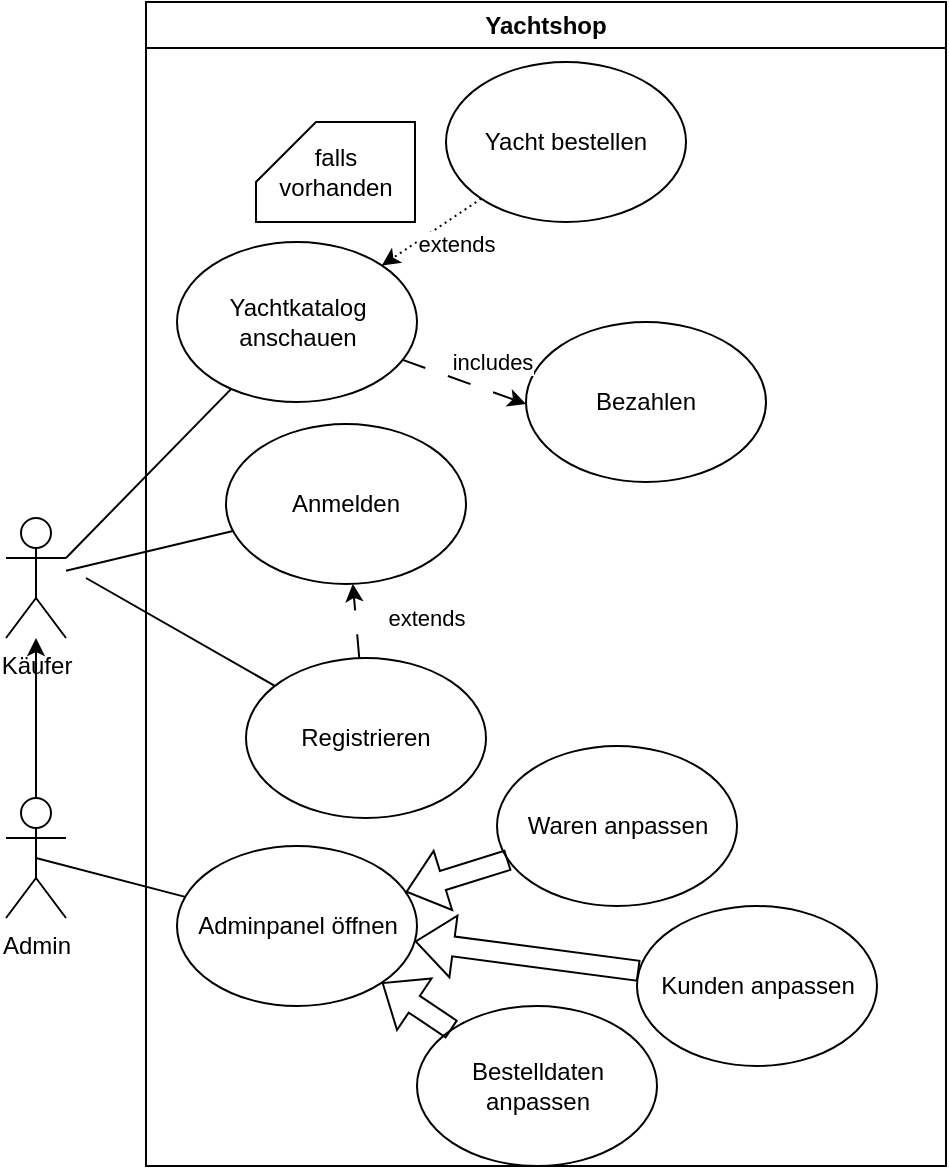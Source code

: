 <mxfile version="23.1.7" type="device">
  <diagram name="Page-1" id="e7e014a7-5840-1c2e-5031-d8a46d1fe8dd">
    <mxGraphModel dx="795" dy="431" grid="1" gridSize="10" guides="1" tooltips="1" connect="1" arrows="1" fold="1" page="1" pageScale="1" pageWidth="1169" pageHeight="826" background="none" math="0" shadow="0">
      <root>
        <mxCell id="0" />
        <mxCell id="1" parent="0" />
        <mxCell id="2" value="Yachtshop" style="swimlane;whiteSpace=wrap" parent="1" vertex="1">
          <mxGeometry x="150" y="122" width="400" height="582" as="geometry" />
        </mxCell>
        <mxCell id="ApEbpIXzovB2bQ3v0SVJ-53" value="Yachtkatalog anschauen" style="ellipse;whiteSpace=wrap;html=1;" vertex="1" parent="2">
          <mxGeometry x="15.5" y="120" width="120" height="80" as="geometry" />
        </mxCell>
        <mxCell id="ApEbpIXzovB2bQ3v0SVJ-54" value="Yacht bestellen" style="ellipse;whiteSpace=wrap;html=1;" vertex="1" parent="2">
          <mxGeometry x="150" y="30" width="120" height="80" as="geometry" />
        </mxCell>
        <mxCell id="ApEbpIXzovB2bQ3v0SVJ-55" value="Bezahlen" style="ellipse;whiteSpace=wrap;html=1;" vertex="1" parent="2">
          <mxGeometry x="190" y="160" width="120" height="80" as="geometry" />
        </mxCell>
        <mxCell id="ApEbpIXzovB2bQ3v0SVJ-56" value="Anmelden" style="ellipse;whiteSpace=wrap;html=1;" vertex="1" parent="2">
          <mxGeometry x="40" y="211" width="120" height="80" as="geometry" />
        </mxCell>
        <mxCell id="ApEbpIXzovB2bQ3v0SVJ-57" value="Adminpanel öffnen" style="ellipse;whiteSpace=wrap;html=1;" vertex="1" parent="2">
          <mxGeometry x="15.5" y="422" width="120" height="80" as="geometry" />
        </mxCell>
        <mxCell id="ApEbpIXzovB2bQ3v0SVJ-60" value="Waren anpassen" style="ellipse;whiteSpace=wrap;html=1;" vertex="1" parent="2">
          <mxGeometry x="175.5" y="372" width="120" height="80" as="geometry" />
        </mxCell>
        <mxCell id="ApEbpIXzovB2bQ3v0SVJ-59" value="Kunden anpassen" style="ellipse;whiteSpace=wrap;html=1;" vertex="1" parent="2">
          <mxGeometry x="245.5" y="452" width="120" height="80" as="geometry" />
        </mxCell>
        <mxCell id="ApEbpIXzovB2bQ3v0SVJ-58" value="Bestelldaten anpassen" style="ellipse;whiteSpace=wrap;html=1;" vertex="1" parent="2">
          <mxGeometry x="135.5" y="502" width="120" height="80" as="geometry" />
        </mxCell>
        <mxCell id="ApEbpIXzovB2bQ3v0SVJ-61" value="" style="shape=flexArrow;endArrow=classic;html=1;rounded=0;" edge="1" parent="2" source="ApEbpIXzovB2bQ3v0SVJ-58" target="ApEbpIXzovB2bQ3v0SVJ-57">
          <mxGeometry width="50" height="50" relative="1" as="geometry">
            <mxPoint x="145.5" y="452" as="sourcePoint" />
            <mxPoint x="195.5" y="402" as="targetPoint" />
          </mxGeometry>
        </mxCell>
        <mxCell id="ApEbpIXzovB2bQ3v0SVJ-62" value="" style="shape=flexArrow;endArrow=classic;html=1;rounded=0;" edge="1" parent="2" source="ApEbpIXzovB2bQ3v0SVJ-59" target="ApEbpIXzovB2bQ3v0SVJ-57">
          <mxGeometry width="50" height="50" relative="1" as="geometry">
            <mxPoint x="145.5" y="452" as="sourcePoint" />
            <mxPoint x="195.5" y="402" as="targetPoint" />
          </mxGeometry>
        </mxCell>
        <mxCell id="ApEbpIXzovB2bQ3v0SVJ-63" value="" style="shape=flexArrow;endArrow=classic;html=1;rounded=0;" edge="1" parent="2" source="ApEbpIXzovB2bQ3v0SVJ-60" target="ApEbpIXzovB2bQ3v0SVJ-57">
          <mxGeometry width="50" height="50" relative="1" as="geometry">
            <mxPoint x="145.5" y="452" as="sourcePoint" />
            <mxPoint x="195.5" y="402" as="targetPoint" />
          </mxGeometry>
        </mxCell>
        <mxCell id="ApEbpIXzovB2bQ3v0SVJ-64" value="Registrieren" style="ellipse;whiteSpace=wrap;html=1;" vertex="1" parent="2">
          <mxGeometry x="50" y="328" width="120" height="80" as="geometry" />
        </mxCell>
        <mxCell id="ApEbpIXzovB2bQ3v0SVJ-70" value="includes" style="endArrow=classic;html=1;rounded=0;dashed=1;dashPattern=12 12;" edge="1" parent="2" source="ApEbpIXzovB2bQ3v0SVJ-53">
          <mxGeometry x="0.3" y="15" width="50" height="50" relative="1" as="geometry">
            <mxPoint x="160" y="261" as="sourcePoint" />
            <mxPoint x="190" y="201" as="targetPoint" />
            <mxPoint y="1" as="offset" />
          </mxGeometry>
        </mxCell>
        <mxCell id="ApEbpIXzovB2bQ3v0SVJ-75" value="extends" style="endArrow=classic;html=1;rounded=0;entryX=1;entryY=0;entryDx=0;entryDy=0;dashed=1;dashPattern=1 2;" edge="1" parent="2" source="ApEbpIXzovB2bQ3v0SVJ-54" target="ApEbpIXzovB2bQ3v0SVJ-53">
          <mxGeometry x="-0.227" y="12" width="50" height="50" relative="1" as="geometry">
            <mxPoint x="240" y="251" as="sourcePoint" />
            <mxPoint x="290" y="201" as="targetPoint" />
            <mxPoint as="offset" />
          </mxGeometry>
        </mxCell>
        <mxCell id="ApEbpIXzovB2bQ3v0SVJ-76" value="falls vorhanden" style="shape=card;whiteSpace=wrap;html=1;" vertex="1" parent="2">
          <mxGeometry x="55" y="60" width="79.5" height="50" as="geometry" />
        </mxCell>
        <mxCell id="ApEbpIXzovB2bQ3v0SVJ-81" value="extends" style="endArrow=classic;html=1;rounded=0;dashed=1;dashPattern=12 12;" edge="1" parent="2" source="ApEbpIXzovB2bQ3v0SVJ-64" target="ApEbpIXzovB2bQ3v0SVJ-56">
          <mxGeometry x="-0.097" y="-35" width="50" height="50" relative="1" as="geometry">
            <mxPoint x="240" y="388" as="sourcePoint" />
            <mxPoint x="290" y="338" as="targetPoint" />
            <mxPoint as="offset" />
          </mxGeometry>
        </mxCell>
        <mxCell id="ApEbpIXzovB2bQ3v0SVJ-43" value="Käufer" style="shape=umlActor;verticalLabelPosition=bottom;verticalAlign=top;html=1;outlineConnect=0;" vertex="1" parent="1">
          <mxGeometry x="80" y="380" width="30" height="60" as="geometry" />
        </mxCell>
        <mxCell id="ApEbpIXzovB2bQ3v0SVJ-52" value="" style="edgeStyle=orthogonalEdgeStyle;rounded=0;orthogonalLoop=1;jettySize=auto;html=1;" edge="1" parent="1" source="ApEbpIXzovB2bQ3v0SVJ-49" target="ApEbpIXzovB2bQ3v0SVJ-43">
          <mxGeometry relative="1" as="geometry" />
        </mxCell>
        <mxCell id="ApEbpIXzovB2bQ3v0SVJ-49" value="Admin" style="shape=umlActor;verticalLabelPosition=bottom;verticalAlign=top;html=1;outlineConnect=0;" vertex="1" parent="1">
          <mxGeometry x="80" y="520" width="30" height="60" as="geometry" />
        </mxCell>
        <mxCell id="ApEbpIXzovB2bQ3v0SVJ-77" value="" style="endArrow=none;html=1;rounded=0;entryX=0.5;entryY=0.5;entryDx=0;entryDy=0;entryPerimeter=0;" edge="1" parent="1" source="ApEbpIXzovB2bQ3v0SVJ-57" target="ApEbpIXzovB2bQ3v0SVJ-49">
          <mxGeometry width="50" height="50" relative="1" as="geometry">
            <mxPoint x="390" y="530" as="sourcePoint" />
            <mxPoint x="440" y="480" as="targetPoint" />
          </mxGeometry>
        </mxCell>
        <mxCell id="ApEbpIXzovB2bQ3v0SVJ-78" value="" style="endArrow=none;html=1;rounded=0;" edge="1" parent="1" source="ApEbpIXzovB2bQ3v0SVJ-43" target="ApEbpIXzovB2bQ3v0SVJ-56">
          <mxGeometry width="50" height="50" relative="1" as="geometry">
            <mxPoint x="390" y="530" as="sourcePoint" />
            <mxPoint x="440" y="480" as="targetPoint" />
          </mxGeometry>
        </mxCell>
        <mxCell id="ApEbpIXzovB2bQ3v0SVJ-80" value="" style="endArrow=none;html=1;rounded=0;exitX=1;exitY=0.333;exitDx=0;exitDy=0;exitPerimeter=0;" edge="1" parent="1" source="ApEbpIXzovB2bQ3v0SVJ-43" target="ApEbpIXzovB2bQ3v0SVJ-53">
          <mxGeometry width="50" height="50" relative="1" as="geometry">
            <mxPoint x="390" y="380" as="sourcePoint" />
            <mxPoint x="440" y="330" as="targetPoint" />
          </mxGeometry>
        </mxCell>
        <mxCell id="ApEbpIXzovB2bQ3v0SVJ-82" value="" style="endArrow=none;html=1;rounded=0;" edge="1" parent="1" source="ApEbpIXzovB2bQ3v0SVJ-64">
          <mxGeometry width="50" height="50" relative="1" as="geometry">
            <mxPoint x="390" y="420" as="sourcePoint" />
            <mxPoint x="120" y="410" as="targetPoint" />
          </mxGeometry>
        </mxCell>
      </root>
    </mxGraphModel>
  </diagram>
</mxfile>
